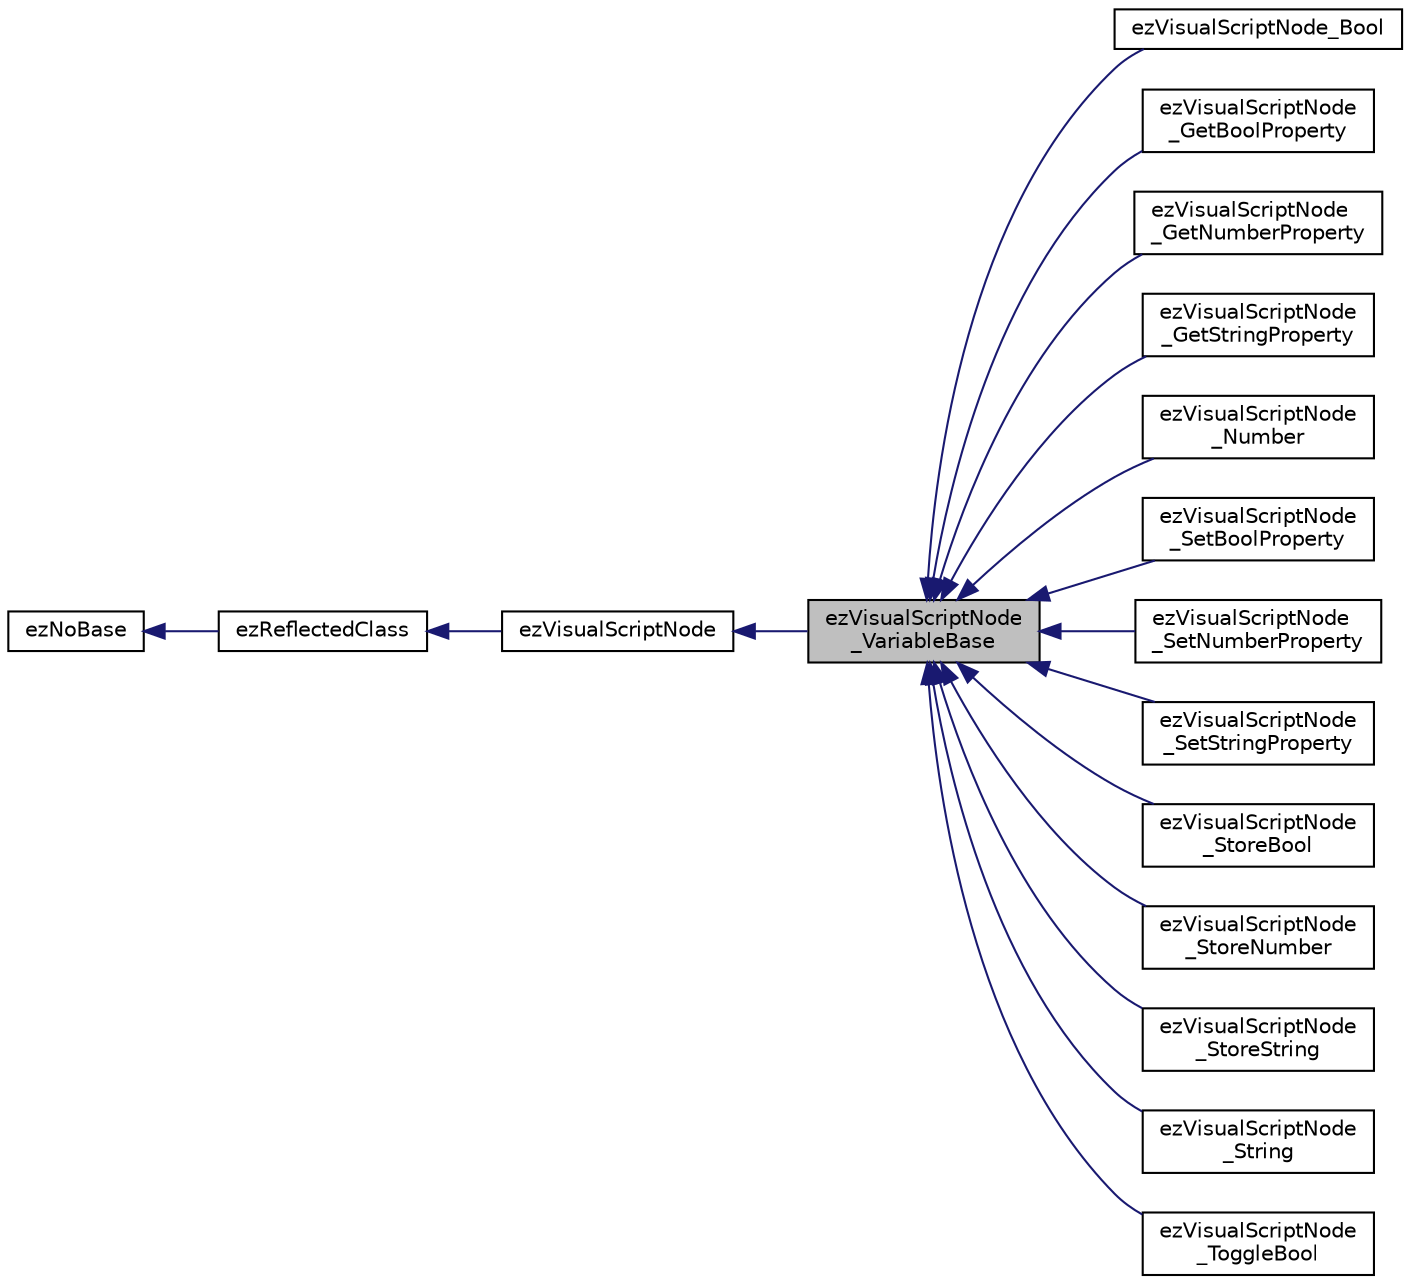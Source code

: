 digraph "ezVisualScriptNode_VariableBase"
{
 // LATEX_PDF_SIZE
  edge [fontname="Helvetica",fontsize="10",labelfontname="Helvetica",labelfontsize="10"];
  node [fontname="Helvetica",fontsize="10",shape=record];
  rankdir="LR";
  Node1 [label="ezVisualScriptNode\l_VariableBase",height=0.2,width=0.4,color="black", fillcolor="grey75", style="filled", fontcolor="black",tooltip=" "];
  Node2 -> Node1 [dir="back",color="midnightblue",fontsize="10",style="solid",fontname="Helvetica"];
  Node2 [label="ezVisualScriptNode",height=0.2,width=0.4,color="black", fillcolor="white", style="filled",URL="$dd/d18/classez_visual_script_node.htm",tooltip=" "];
  Node3 -> Node2 [dir="back",color="midnightblue",fontsize="10",style="solid",fontname="Helvetica"];
  Node3 [label="ezReflectedClass",height=0.2,width=0.4,color="black", fillcolor="white", style="filled",URL="$db/d45/classez_reflected_class.htm",tooltip="All classes that should be dynamically reflectable, need to be derived from this base class."];
  Node4 -> Node3 [dir="back",color="midnightblue",fontsize="10",style="solid",fontname="Helvetica"];
  Node4 [label="ezNoBase",height=0.2,width=0.4,color="black", fillcolor="white", style="filled",URL="$d4/d02/classez_no_base.htm",tooltip="Dummy type to pass to templates and macros that expect a base type for a class that has no base."];
  Node1 -> Node5 [dir="back",color="midnightblue",fontsize="10",style="solid",fontname="Helvetica"];
  Node5 [label="ezVisualScriptNode_Bool",height=0.2,width=0.4,color="black", fillcolor="white", style="filled",URL="$d8/d81/classez_visual_script_node___bool.htm",tooltip=" "];
  Node1 -> Node6 [dir="back",color="midnightblue",fontsize="10",style="solid",fontname="Helvetica"];
  Node6 [label="ezVisualScriptNode\l_GetBoolProperty",height=0.2,width=0.4,color="black", fillcolor="white", style="filled",URL="$d7/dee/classez_visual_script_node___get_bool_property.htm",tooltip=" "];
  Node1 -> Node7 [dir="back",color="midnightblue",fontsize="10",style="solid",fontname="Helvetica"];
  Node7 [label="ezVisualScriptNode\l_GetNumberProperty",height=0.2,width=0.4,color="black", fillcolor="white", style="filled",URL="$d4/d38/classez_visual_script_node___get_number_property.htm",tooltip=" "];
  Node1 -> Node8 [dir="back",color="midnightblue",fontsize="10",style="solid",fontname="Helvetica"];
  Node8 [label="ezVisualScriptNode\l_GetStringProperty",height=0.2,width=0.4,color="black", fillcolor="white", style="filled",URL="$d4/d1e/classez_visual_script_node___get_string_property.htm",tooltip=" "];
  Node1 -> Node9 [dir="back",color="midnightblue",fontsize="10",style="solid",fontname="Helvetica"];
  Node9 [label="ezVisualScriptNode\l_Number",height=0.2,width=0.4,color="black", fillcolor="white", style="filled",URL="$d5/de5/classez_visual_script_node___number.htm",tooltip=" "];
  Node1 -> Node10 [dir="back",color="midnightblue",fontsize="10",style="solid",fontname="Helvetica"];
  Node10 [label="ezVisualScriptNode\l_SetBoolProperty",height=0.2,width=0.4,color="black", fillcolor="white", style="filled",URL="$d9/daf/classez_visual_script_node___set_bool_property.htm",tooltip=" "];
  Node1 -> Node11 [dir="back",color="midnightblue",fontsize="10",style="solid",fontname="Helvetica"];
  Node11 [label="ezVisualScriptNode\l_SetNumberProperty",height=0.2,width=0.4,color="black", fillcolor="white", style="filled",URL="$d1/d0d/classez_visual_script_node___set_number_property.htm",tooltip=" "];
  Node1 -> Node12 [dir="back",color="midnightblue",fontsize="10",style="solid",fontname="Helvetica"];
  Node12 [label="ezVisualScriptNode\l_SetStringProperty",height=0.2,width=0.4,color="black", fillcolor="white", style="filled",URL="$d5/d6e/classez_visual_script_node___set_string_property.htm",tooltip=" "];
  Node1 -> Node13 [dir="back",color="midnightblue",fontsize="10",style="solid",fontname="Helvetica"];
  Node13 [label="ezVisualScriptNode\l_StoreBool",height=0.2,width=0.4,color="black", fillcolor="white", style="filled",URL="$d7/d4a/classez_visual_script_node___store_bool.htm",tooltip=" "];
  Node1 -> Node14 [dir="back",color="midnightblue",fontsize="10",style="solid",fontname="Helvetica"];
  Node14 [label="ezVisualScriptNode\l_StoreNumber",height=0.2,width=0.4,color="black", fillcolor="white", style="filled",URL="$db/dcc/classez_visual_script_node___store_number.htm",tooltip=" "];
  Node1 -> Node15 [dir="back",color="midnightblue",fontsize="10",style="solid",fontname="Helvetica"];
  Node15 [label="ezVisualScriptNode\l_StoreString",height=0.2,width=0.4,color="black", fillcolor="white", style="filled",URL="$d1/d07/classez_visual_script_node___store_string.htm",tooltip=" "];
  Node1 -> Node16 [dir="back",color="midnightblue",fontsize="10",style="solid",fontname="Helvetica"];
  Node16 [label="ezVisualScriptNode\l_String",height=0.2,width=0.4,color="black", fillcolor="white", style="filled",URL="$d0/df2/classez_visual_script_node___string.htm",tooltip=" "];
  Node1 -> Node17 [dir="back",color="midnightblue",fontsize="10",style="solid",fontname="Helvetica"];
  Node17 [label="ezVisualScriptNode\l_ToggleBool",height=0.2,width=0.4,color="black", fillcolor="white", style="filled",URL="$d9/de0/classez_visual_script_node___toggle_bool.htm",tooltip=" "];
}
